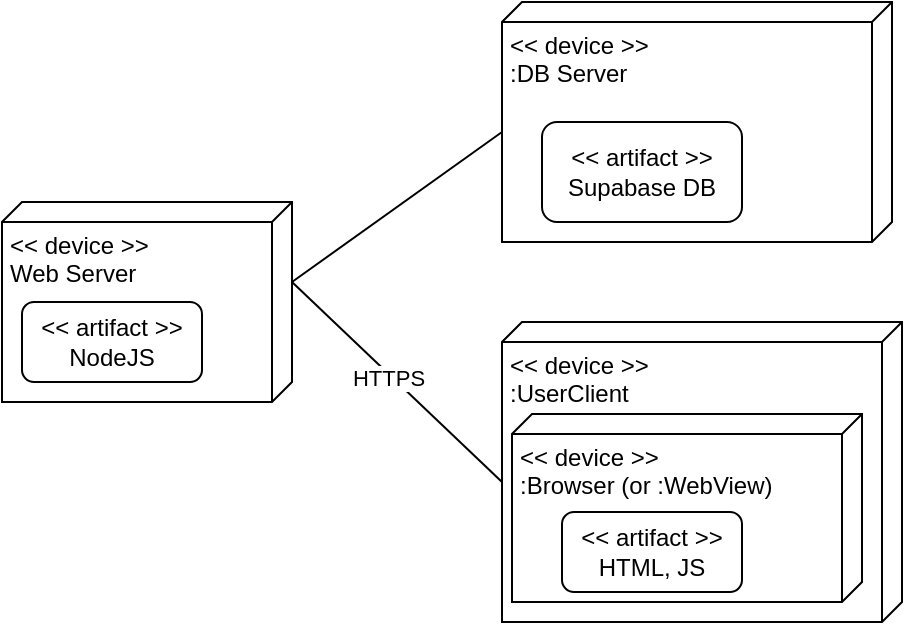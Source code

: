 <mxfile version="22.0.4" type="device">
  <diagram name="Page-1" id="mKRtxmhU7NOtCti8sPBy">
    <mxGraphModel dx="1062" dy="592" grid="1" gridSize="10" guides="1" tooltips="1" connect="1" arrows="1" fold="1" page="1" pageScale="1" pageWidth="850" pageHeight="1100" math="0" shadow="0">
      <root>
        <mxCell id="0" />
        <mxCell id="1" parent="0" />
        <mxCell id="nSdMBXf0cxcsSDTW76qy-1" value="&amp;lt;&amp;lt; device &amp;gt;&amp;gt;&lt;br&gt;Web Server" style="verticalAlign=top;align=left;spacingTop=8;spacingLeft=2;spacingRight=12;shape=cube;size=10;direction=south;fontStyle=0;html=1;whiteSpace=wrap;" vertex="1" parent="1">
          <mxGeometry x="280" y="200" width="145" height="100" as="geometry" />
        </mxCell>
        <mxCell id="nSdMBXf0cxcsSDTW76qy-2" value="&amp;lt;&amp;lt; device &amp;gt;&amp;gt;&lt;br&gt;:UserClient" style="verticalAlign=top;align=left;spacingTop=8;spacingLeft=2;spacingRight=12;shape=cube;size=10;direction=south;fontStyle=0;html=1;whiteSpace=wrap;" vertex="1" parent="1">
          <mxGeometry x="530" y="260" width="200" height="150" as="geometry" />
        </mxCell>
        <mxCell id="nSdMBXf0cxcsSDTW76qy-3" value="&amp;lt;&amp;lt; device &amp;gt;&amp;gt;&lt;br&gt;:DB Server" style="verticalAlign=top;align=left;spacingTop=8;spacingLeft=2;spacingRight=12;shape=cube;size=10;direction=south;fontStyle=0;html=1;whiteSpace=wrap;" vertex="1" parent="1">
          <mxGeometry x="530" y="100" width="195" height="120" as="geometry" />
        </mxCell>
        <mxCell id="nSdMBXf0cxcsSDTW76qy-4" value="&amp;lt;&amp;lt; artifact &amp;gt;&amp;gt;&lt;br&gt;Supabase DB" style="rounded=1;whiteSpace=wrap;html=1;align=center;" vertex="1" parent="1">
          <mxGeometry x="550" y="160" width="100" height="50" as="geometry" />
        </mxCell>
        <mxCell id="nSdMBXf0cxcsSDTW76qy-5" value="" style="endArrow=none;html=1;rounded=0;exitX=0;exitY=0;exitDx=40;exitDy=0;exitPerimeter=0;entryX=0;entryY=0;entryDx=65;entryDy=195;entryPerimeter=0;" edge="1" parent="1" source="nSdMBXf0cxcsSDTW76qy-1" target="nSdMBXf0cxcsSDTW76qy-3">
          <mxGeometry width="50" height="50" relative="1" as="geometry">
            <mxPoint x="420" y="220" as="sourcePoint" />
            <mxPoint x="470" y="170" as="targetPoint" />
          </mxGeometry>
        </mxCell>
        <mxCell id="nSdMBXf0cxcsSDTW76qy-6" value="&amp;lt;&amp;lt; device &amp;gt;&amp;gt;&lt;br&gt;:Browser (or :WebView)" style="verticalAlign=top;align=left;spacingTop=8;spacingLeft=2;spacingRight=12;shape=cube;size=10;direction=south;fontStyle=0;html=1;whiteSpace=wrap;" vertex="1" parent="1">
          <mxGeometry x="535" y="306" width="175" height="94" as="geometry" />
        </mxCell>
        <mxCell id="nSdMBXf0cxcsSDTW76qy-7" value="&amp;lt;&amp;lt; artifact &amp;gt;&amp;gt;&lt;br&gt;HTML, JS" style="rounded=1;whiteSpace=wrap;html=1;align=center;" vertex="1" parent="1">
          <mxGeometry x="560" y="355" width="90" height="40" as="geometry" />
        </mxCell>
        <mxCell id="nSdMBXf0cxcsSDTW76qy-9" value="" style="endArrow=none;html=1;rounded=0;exitX=0;exitY=0;exitDx=40;exitDy=0;exitPerimeter=0;entryX=0;entryY=0;entryDx=80;entryDy=200;entryPerimeter=0;" edge="1" parent="1" source="nSdMBXf0cxcsSDTW76qy-1" target="nSdMBXf0cxcsSDTW76qy-2">
          <mxGeometry width="50" height="50" relative="1" as="geometry">
            <mxPoint x="440" y="250" as="sourcePoint" />
            <mxPoint x="530" y="175" as="targetPoint" />
          </mxGeometry>
        </mxCell>
        <mxCell id="nSdMBXf0cxcsSDTW76qy-10" value="HTTPS" style="edgeLabel;html=1;align=center;verticalAlign=middle;resizable=0;points=[];" vertex="1" connectable="0" parent="nSdMBXf0cxcsSDTW76qy-9">
          <mxGeometry x="-0.069" y="-1" relative="1" as="geometry">
            <mxPoint as="offset" />
          </mxGeometry>
        </mxCell>
        <mxCell id="nSdMBXf0cxcsSDTW76qy-11" value="&amp;lt;&amp;lt; artifact &amp;gt;&amp;gt;&lt;br&gt;NodeJS" style="rounded=1;whiteSpace=wrap;html=1;align=center;" vertex="1" parent="1">
          <mxGeometry x="290" y="250" width="90" height="40" as="geometry" />
        </mxCell>
      </root>
    </mxGraphModel>
  </diagram>
</mxfile>
